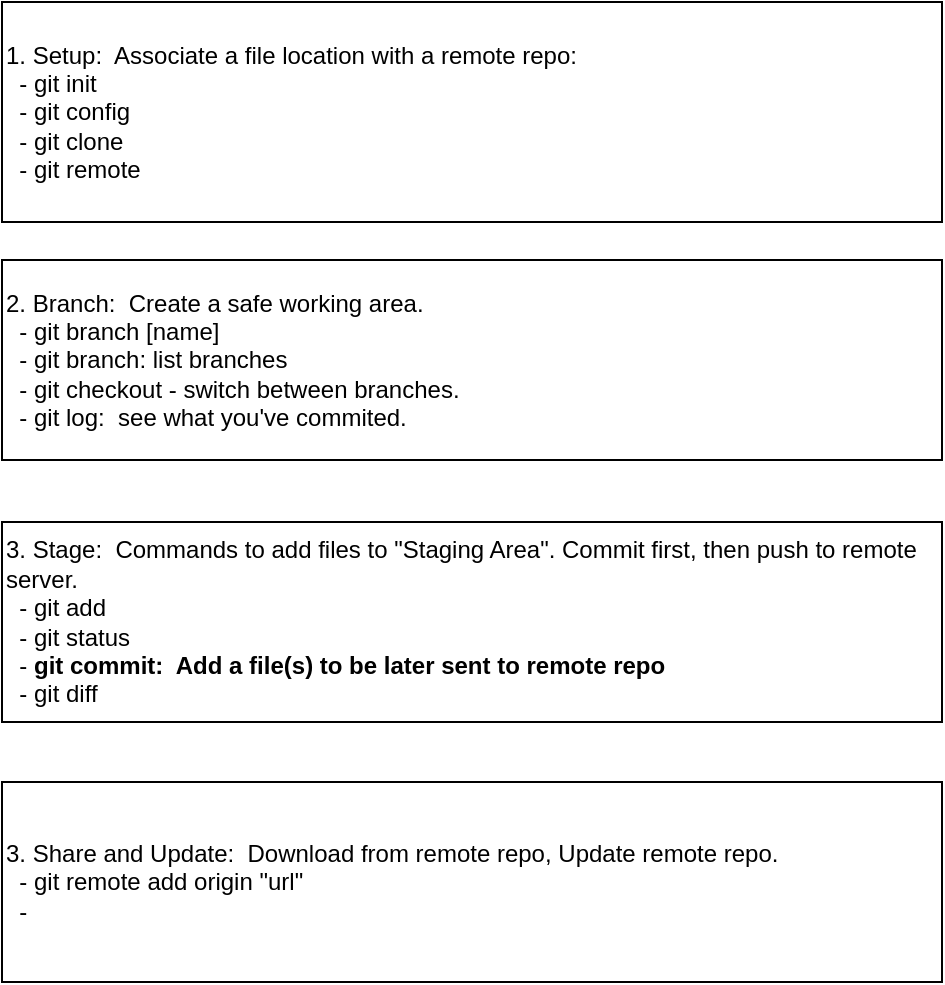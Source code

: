 <mxfile version="23.0.2" type="device">
  <diagram name="Page-1" id="_J6HJHUhG5IzxV83CUwv">
    <mxGraphModel dx="756" dy="777" grid="1" gridSize="10" guides="1" tooltips="1" connect="1" arrows="1" fold="1" page="1" pageScale="1" pageWidth="850" pageHeight="1100" math="0" shadow="0">
      <root>
        <mxCell id="0" />
        <mxCell id="1" parent="0" />
        <mxCell id="dWvBo8iCt_FARk4mqyUM-1" value="3. Stage:&amp;nbsp; Commands to add files to &quot;Staging Area&quot;. Commit first, then push to remote server.&lt;br&gt;&amp;nbsp; - git add&lt;br&gt;&amp;nbsp; - git status&lt;br&gt;&amp;nbsp; - &lt;b&gt;git commit:&amp;nbsp; Add a file(s) to be later sent to remote repo&lt;/b&gt;&lt;br&gt;&amp;nbsp; - git diff" style="rounded=0;whiteSpace=wrap;html=1;align=left;" vertex="1" parent="1">
          <mxGeometry x="20" y="280" width="470" height="100" as="geometry" />
        </mxCell>
        <mxCell id="dWvBo8iCt_FARk4mqyUM-3" value="2. Branch:&amp;nbsp; Create a safe working area.&lt;br&gt;&amp;nbsp; - git branch [name]&lt;br&gt;&amp;nbsp; - git branch: list branches&lt;br&gt;&amp;nbsp; - git checkout - switch between branches.&lt;br&gt;&amp;nbsp; - git log:&amp;nbsp; see what you&#39;ve commited." style="rounded=0;whiteSpace=wrap;html=1;align=left;" vertex="1" parent="1">
          <mxGeometry x="20" y="149" width="470" height="100" as="geometry" />
        </mxCell>
        <mxCell id="dWvBo8iCt_FARk4mqyUM-4" value="1. Setup:&amp;nbsp; Associate a file location with a remote repo:&lt;br&gt;&amp;nbsp; - git init&lt;br&gt;&amp;nbsp; - git config&lt;br&gt;&amp;nbsp; - git clone&lt;br&gt;&amp;nbsp; - git remote" style="rounded=0;whiteSpace=wrap;html=1;align=left;" vertex="1" parent="1">
          <mxGeometry x="20" y="20" width="470" height="110" as="geometry" />
        </mxCell>
        <mxCell id="dWvBo8iCt_FARk4mqyUM-5" value="3. Share and Update:&amp;nbsp; Download from remote repo, Update remote repo.&lt;br&gt;&amp;nbsp; - git remote add origin &quot;url&quot;&lt;br&gt;&amp;nbsp; -&amp;nbsp;" style="rounded=0;whiteSpace=wrap;html=1;align=left;" vertex="1" parent="1">
          <mxGeometry x="20" y="410" width="470" height="100" as="geometry" />
        </mxCell>
      </root>
    </mxGraphModel>
  </diagram>
</mxfile>
